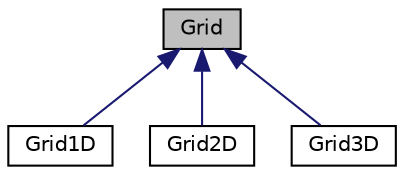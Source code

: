 digraph "Grid"
{
  edge [fontname="Helvetica",fontsize="10",labelfontname="Helvetica",labelfontsize="10"];
  node [fontname="Helvetica",fontsize="10",shape=record];
  Node0 [label="Grid",height=0.2,width=0.4,color="black", fillcolor="grey75", style="filled", fontcolor="black"];
  Node0 -> Node1 [dir="back",color="midnightblue",fontsize="10",style="solid",fontname="Helvetica"];
  Node1 [label="Grid1D",height=0.2,width=0.4,color="black", fillcolor="white", style="filled",URL="$class_grid1_d.html"];
  Node0 -> Node2 [dir="back",color="midnightblue",fontsize="10",style="solid",fontname="Helvetica"];
  Node2 [label="Grid2D",height=0.2,width=0.4,color="black", fillcolor="white", style="filled",URL="$class_grid2_d.html"];
  Node0 -> Node3 [dir="back",color="midnightblue",fontsize="10",style="solid",fontname="Helvetica"];
  Node3 [label="Grid3D",height=0.2,width=0.4,color="black", fillcolor="white", style="filled",URL="$class_grid3_d.html"];
}
